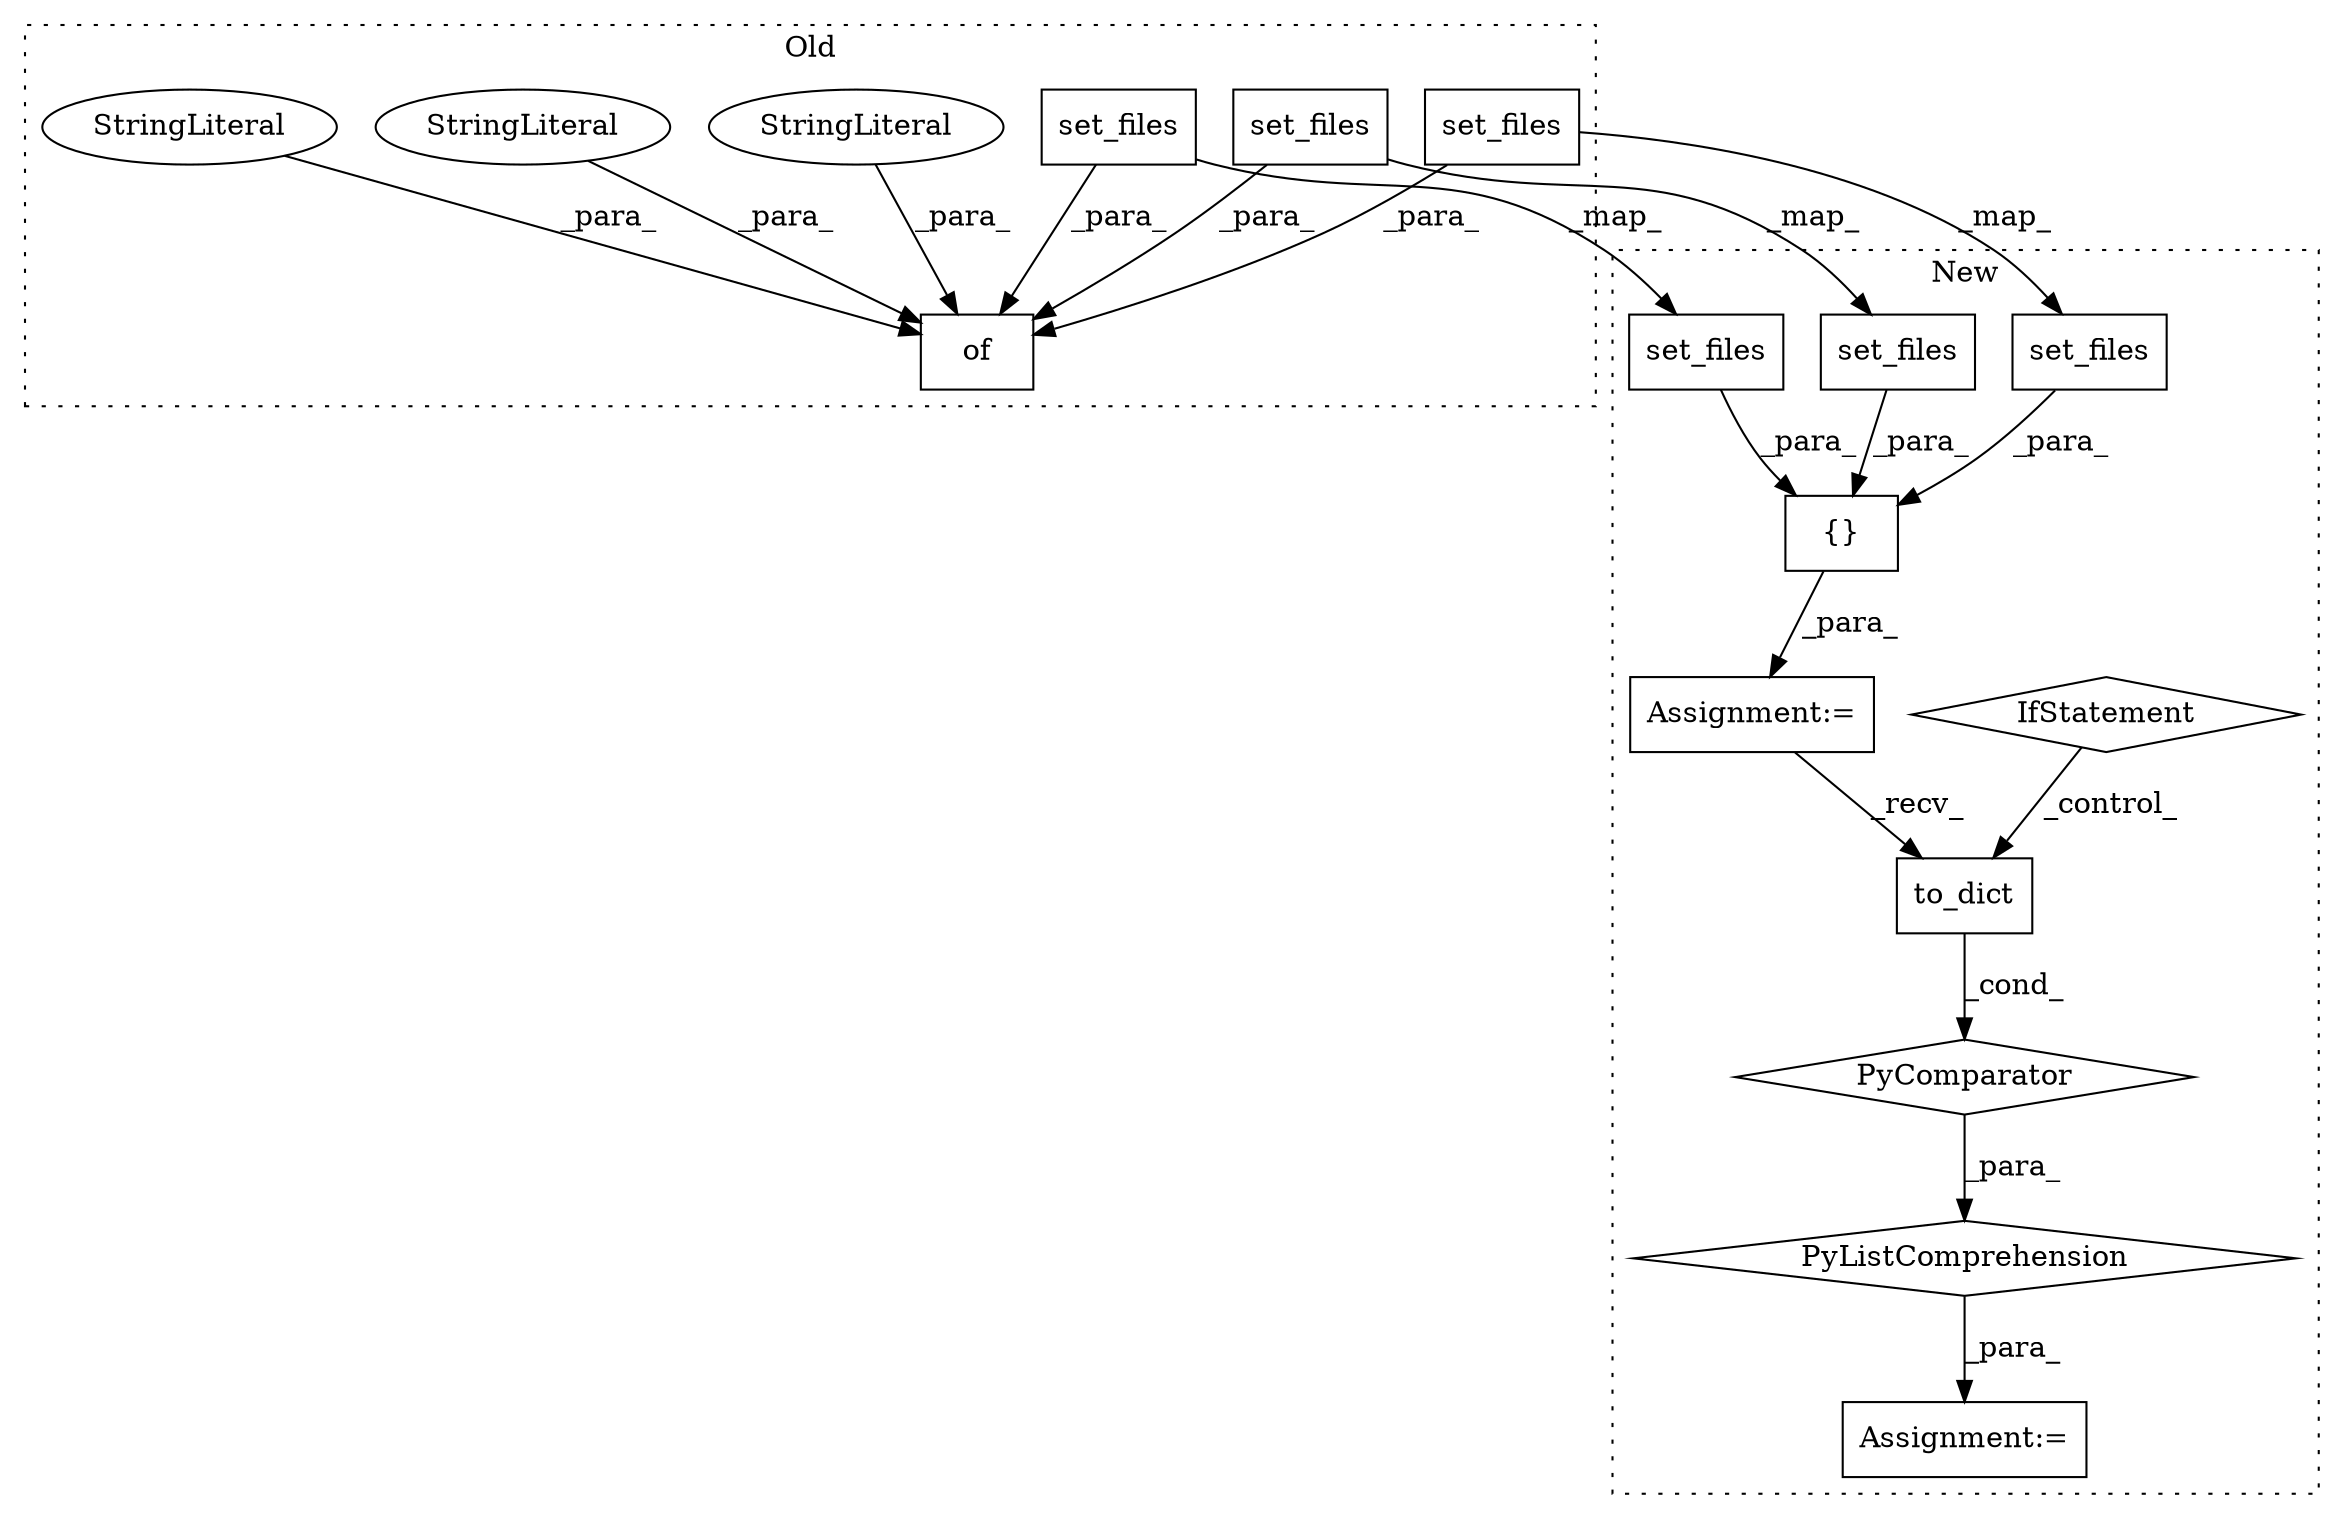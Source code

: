digraph G {
subgraph cluster0 {
1 [label="set_files" a="32" s="10733,10807" l="10,1" shape="box"];
5 [label="of" a="32" s="10281,11055" l="3,1" shape="box"];
9 [label="set_files" a="32" s="10977,11054" l="10,1" shape="box"];
11 [label="StringLiteral" a="45" s="10809" l="9" shape="ellipse"];
12 [label="StringLiteral" a="45" s="10284" l="9" shape="ellipse"];
14 [label="StringLiteral" a="45" s="10528" l="17" shape="ellipse"];
16 [label="set_files" a="32" s="10452,10526" l="10,1" shape="box"];
label = "Old";
style="dotted";
}
subgraph cluster1 {
2 [label="set_files" a="32" s="14831,14905" l="10,1" shape="box"];
3 [label="PyComparator" a="113" s="15259" l="23" shape="diamond"];
4 [label="{}" a="4" s="14409,15143" l="1,1" shape="box"];
6 [label="to_dict" a="32" s="15171" l="9" shape="box"];
7 [label="IfStatement" a="25" s="15259" l="23" shape="diamond"];
8 [label="Assignment:=" a="7" s="15259" l="23" shape="box"];
10 [label="set_files" a="32" s="15065,15142" l="10,1" shape="box"];
13 [label="PyListComprehension" a="109" s="15169" l="121" shape="diamond"];
15 [label="set_files" a="32" s="14568,14642" l="10,1" shape="box"];
17 [label="Assignment:=" a="7" s="15157" l="12" shape="box"];
label = "New";
style="dotted";
}
1 -> 5 [label="_para_"];
1 -> 2 [label="_map_"];
2 -> 4 [label="_para_"];
3 -> 13 [label="_para_"];
4 -> 8 [label="_para_"];
6 -> 3 [label="_cond_"];
7 -> 6 [label="_control_"];
8 -> 6 [label="_recv_"];
9 -> 5 [label="_para_"];
9 -> 10 [label="_map_"];
10 -> 4 [label="_para_"];
11 -> 5 [label="_para_"];
12 -> 5 [label="_para_"];
13 -> 17 [label="_para_"];
14 -> 5 [label="_para_"];
15 -> 4 [label="_para_"];
16 -> 5 [label="_para_"];
16 -> 15 [label="_map_"];
}